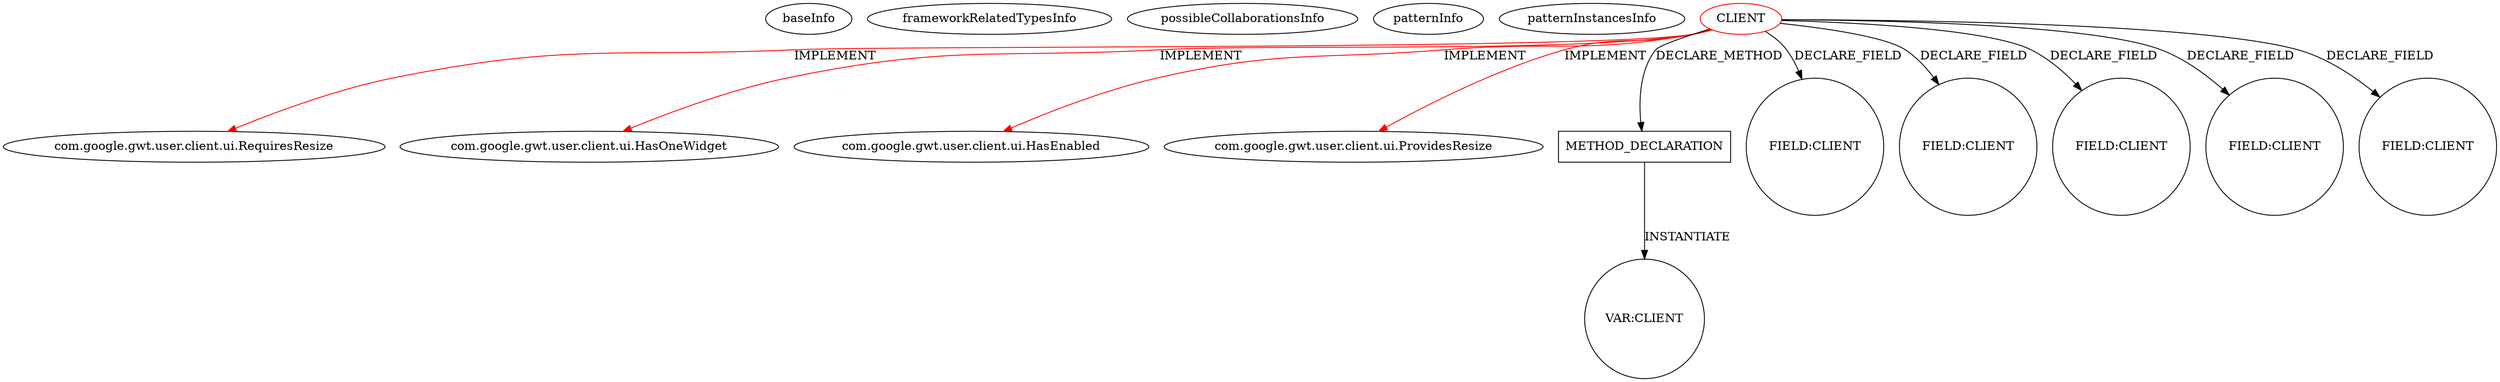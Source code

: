 digraph {
baseInfo[graphId=454,category="pattern",isAnonymous=false,possibleRelation=false]
frameworkRelatedTypesInfo[0="com.google.gwt.user.client.ui.ProvidesResize",1="com.google.gwt.user.client.ui.HasEnabled",2="com.google.gwt.user.client.ui.HasOneWidget",3="com.google.gwt.user.client.ui.RequiresResize"]
possibleCollaborationsInfo[]
patternInfo[frequency=2.0,patternRootClient=0]
patternInstancesInfo[0="kospiotr-gwt-layout-designer~/kospiotr-gwt-layout-designer/gwt-layout-designer-master/src/main/java/pl/pkosmowski/gxtshowcase/client/MainPanel.java~MainPanel~3417",1="rdomingonl-layoutTest~/rdomingonl-layoutTest/layoutTest-master/src/main/java/nl/tc/rd/exp/layouttest/client/mvp/view/WidgetDesignerView.java~WidgetDesignerView~4344"]
6[label="com.google.gwt.user.client.ui.RequiresResize",vertexType="FRAMEWORK_INTERFACE_TYPE",isFrameworkType=false]
0[label="CLIENT",vertexType="ROOT_CLIENT_CLASS_DECLARATION",isFrameworkType=false,color=red]
8[label="com.google.gwt.user.client.ui.HasOneWidget",vertexType="FRAMEWORK_INTERFACE_TYPE",isFrameworkType=false]
3[label="com.google.gwt.user.client.ui.HasEnabled",vertexType="FRAMEWORK_INTERFACE_TYPE",isFrameworkType=false]
7[label="com.google.gwt.user.client.ui.ProvidesResize",vertexType="FRAMEWORK_INTERFACE_TYPE",isFrameworkType=false]
55[label="METHOD_DECLARATION",vertexType="CLIENT_METHOD_DECLARATION",isFrameworkType=false,shape=box]
64[label="VAR:CLIENT",vertexType="VARIABLE_EXPRESION",isFrameworkType=false,shape=circle]
19[label="FIELD:CLIENT",vertexType="FIELD_DECLARATION",isFrameworkType=false,shape=circle]
28[label="FIELD:CLIENT",vertexType="FIELD_DECLARATION",isFrameworkType=false,shape=circle]
32[label="FIELD:CLIENT",vertexType="FIELD_DECLARATION",isFrameworkType=false,shape=circle]
34[label="FIELD:CLIENT",vertexType="FIELD_DECLARATION",isFrameworkType=false,shape=circle]
46[label="FIELD:CLIENT",vertexType="FIELD_DECLARATION",isFrameworkType=false,shape=circle]
0->7[label="IMPLEMENT",color=red]
0->3[label="IMPLEMENT",color=red]
0->34[label="DECLARE_FIELD"]
0->8[label="IMPLEMENT",color=red]
0->19[label="DECLARE_FIELD"]
0->46[label="DECLARE_FIELD"]
0->28[label="DECLARE_FIELD"]
0->6[label="IMPLEMENT",color=red]
0->32[label="DECLARE_FIELD"]
0->55[label="DECLARE_METHOD"]
55->64[label="INSTANTIATE"]
}
